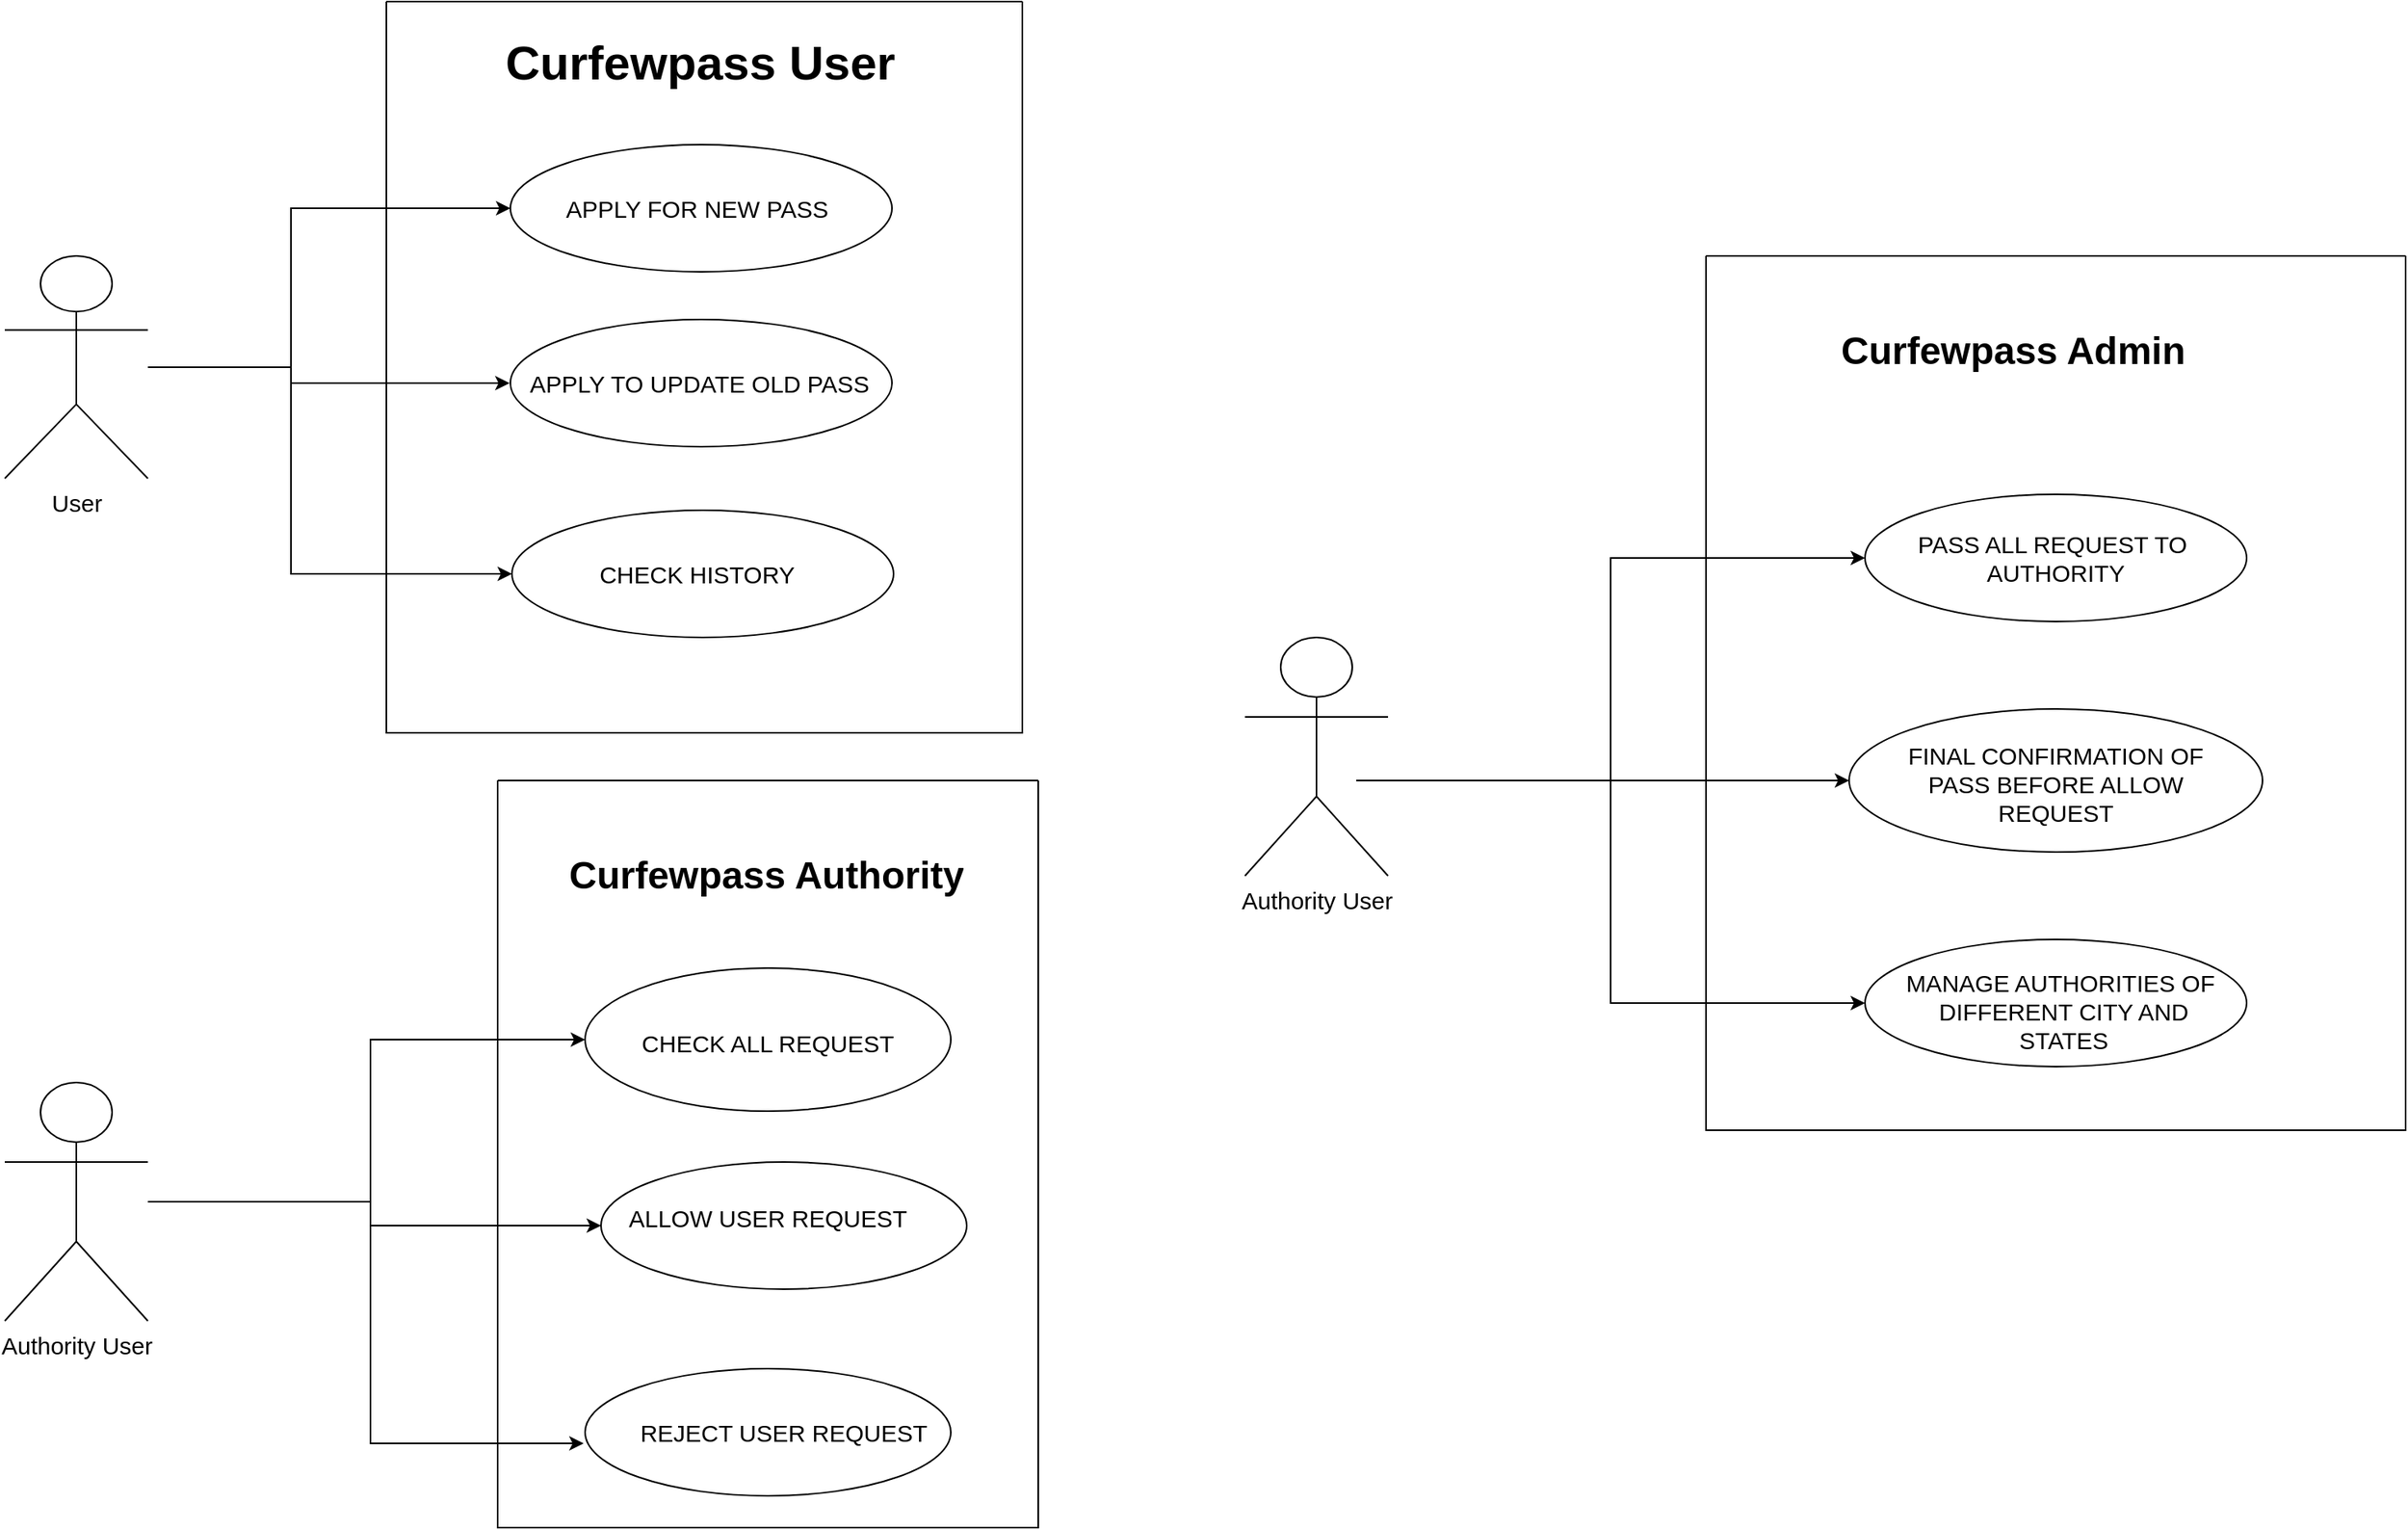 <mxfile version="17.2.2" type="device"><diagram id="QCN4S0yS_lcyQeRI3mhA" name="Page-1"><mxGraphModel dx="2076" dy="1170" grid="1" gridSize="10" guides="1" tooltips="1" connect="1" arrows="1" fold="1" page="1" pageScale="1" pageWidth="850" pageHeight="1100" math="0" shadow="0"><root><mxCell id="0"/><mxCell id="1" parent="0"/><mxCell id="ehw7Dv09o0LKN-NOaUzj-17" style="edgeStyle=orthogonalEdgeStyle;rounded=0;orthogonalLoop=1;jettySize=auto;html=1;fontSize=15;entryX=0;entryY=0.5;entryDx=0;entryDy=0;" parent="1" source="ehw7Dv09o0LKN-NOaUzj-4" target="ehw7Dv09o0LKN-NOaUzj-8" edge="1"><mxGeometry relative="1" as="geometry"><Array as="points"><mxPoint x="260" y="290"/><mxPoint x="260" y="190"/></Array></mxGeometry></mxCell><mxCell id="ehw7Dv09o0LKN-NOaUzj-18" style="edgeStyle=orthogonalEdgeStyle;rounded=0;orthogonalLoop=1;jettySize=auto;html=1;fontSize=15;" parent="1" source="ehw7Dv09o0LKN-NOaUzj-4" target="ehw7Dv09o0LKN-NOaUzj-12" edge="1"><mxGeometry relative="1" as="geometry"><Array as="points"><mxPoint x="260" y="290"/><mxPoint x="260" y="300"/></Array></mxGeometry></mxCell><mxCell id="ehw7Dv09o0LKN-NOaUzj-19" style="edgeStyle=orthogonalEdgeStyle;rounded=0;orthogonalLoop=1;jettySize=auto;html=1;fontSize=15;entryX=0;entryY=0.5;entryDx=0;entryDy=0;" parent="1" source="ehw7Dv09o0LKN-NOaUzj-4" target="ehw7Dv09o0LKN-NOaUzj-9" edge="1"><mxGeometry relative="1" as="geometry"><Array as="points"><mxPoint x="260" y="290"/><mxPoint x="260" y="420"/></Array></mxGeometry></mxCell><mxCell id="ehw7Dv09o0LKN-NOaUzj-4" value="&lt;div style=&quot;text-align: justify&quot;&gt;&lt;span style=&quot;font-size: 15px&quot;&gt;User&lt;/span&gt;&lt;/div&gt;" style="shape=umlActor;verticalLabelPosition=bottom;verticalAlign=top;html=1;outlineConnect=0;" parent="1" vertex="1"><mxGeometry x="80" y="220" width="90" height="140" as="geometry"/></mxCell><mxCell id="ehw7Dv09o0LKN-NOaUzj-6" value="" style="swimlane;startSize=0;fontSize=15;" parent="1" vertex="1"><mxGeometry x="320" y="60" width="400" height="460" as="geometry"/></mxCell><mxCell id="ehw7Dv09o0LKN-NOaUzj-7" value="&lt;h1&gt;Curfewpass User&lt;/h1&gt;" style="text;html=1;strokeColor=none;fillColor=none;spacing=5;spacingTop=-20;whiteSpace=wrap;overflow=hidden;rounded=0;fontSize=15;" parent="ehw7Dv09o0LKN-NOaUzj-6" vertex="1"><mxGeometry x="70" y="11" width="330" height="60" as="geometry"/></mxCell><mxCell id="ehw7Dv09o0LKN-NOaUzj-8" value="" style="ellipse;whiteSpace=wrap;html=1;fontSize=15;" parent="ehw7Dv09o0LKN-NOaUzj-6" vertex="1"><mxGeometry x="78" y="90" width="240" height="80" as="geometry"/></mxCell><mxCell id="ehw7Dv09o0LKN-NOaUzj-10" value="" style="ellipse;whiteSpace=wrap;html=1;fontSize=15;" parent="ehw7Dv09o0LKN-NOaUzj-6" vertex="1"><mxGeometry x="78" y="200" width="240" height="80" as="geometry"/></mxCell><mxCell id="ehw7Dv09o0LKN-NOaUzj-9" value="" style="ellipse;whiteSpace=wrap;html=1;fontSize=15;" parent="ehw7Dv09o0LKN-NOaUzj-6" vertex="1"><mxGeometry x="79" y="320" width="240" height="80" as="geometry"/></mxCell><mxCell id="ehw7Dv09o0LKN-NOaUzj-11" value="APPLY FOR NEW PASS" style="text;html=1;strokeColor=none;fillColor=none;align=center;verticalAlign=middle;whiteSpace=wrap;rounded=0;fontSize=15;" parent="ehw7Dv09o0LKN-NOaUzj-6" vertex="1"><mxGeometry x="107.5" y="115" width="175" height="30" as="geometry"/></mxCell><mxCell id="ehw7Dv09o0LKN-NOaUzj-12" value="APPLY TO UPDATE OLD PASS" style="text;html=1;strokeColor=none;fillColor=none;align=center;verticalAlign=middle;whiteSpace=wrap;rounded=0;fontSize=15;" parent="ehw7Dv09o0LKN-NOaUzj-6" vertex="1"><mxGeometry x="77.5" y="225" width="237.5" height="30" as="geometry"/></mxCell><mxCell id="ehw7Dv09o0LKN-NOaUzj-13" value="CHECK HISTORY" style="text;html=1;strokeColor=none;fillColor=none;align=center;verticalAlign=middle;whiteSpace=wrap;rounded=0;fontSize=15;" parent="ehw7Dv09o0LKN-NOaUzj-6" vertex="1"><mxGeometry x="122.5" y="345" width="145" height="30" as="geometry"/></mxCell><mxCell id="ehw7Dv09o0LKN-NOaUzj-35" style="edgeStyle=orthogonalEdgeStyle;rounded=0;orthogonalLoop=1;jettySize=auto;html=1;fontSize=12;entryX=0;entryY=0.5;entryDx=0;entryDy=0;" parent="1" source="ehw7Dv09o0LKN-NOaUzj-20" target="ehw7Dv09o0LKN-NOaUzj-25" edge="1"><mxGeometry relative="1" as="geometry"><Array as="points"><mxPoint x="310" y="815"/><mxPoint x="310" y="713"/></Array></mxGeometry></mxCell><mxCell id="ehw7Dv09o0LKN-NOaUzj-36" style="edgeStyle=orthogonalEdgeStyle;rounded=0;orthogonalLoop=1;jettySize=auto;html=1;fontSize=12;entryX=0;entryY=0.5;entryDx=0;entryDy=0;" parent="1" source="ehw7Dv09o0LKN-NOaUzj-20" target="ehw7Dv09o0LKN-NOaUzj-26" edge="1"><mxGeometry relative="1" as="geometry"><Array as="points"><mxPoint x="310" y="815"/><mxPoint x="310" y="830"/></Array></mxGeometry></mxCell><mxCell id="ehw7Dv09o0LKN-NOaUzj-37" style="edgeStyle=orthogonalEdgeStyle;rounded=0;orthogonalLoop=1;jettySize=auto;html=1;entryX=-0.004;entryY=0.588;entryDx=0;entryDy=0;entryPerimeter=0;fontSize=12;" parent="1" source="ehw7Dv09o0LKN-NOaUzj-20" target="ehw7Dv09o0LKN-NOaUzj-27" edge="1"><mxGeometry relative="1" as="geometry"><Array as="points"><mxPoint x="310" y="815"/><mxPoint x="310" y="967"/></Array></mxGeometry></mxCell><mxCell id="ehw7Dv09o0LKN-NOaUzj-20" value="Authority User" style="shape=umlActor;verticalLabelPosition=bottom;verticalAlign=top;html=1;outlineConnect=0;fontSize=15;" parent="1" vertex="1"><mxGeometry x="80" y="740" width="90" height="150" as="geometry"/></mxCell><mxCell id="ehw7Dv09o0LKN-NOaUzj-23" value="" style="swimlane;startSize=0;fontSize=15;" parent="1" vertex="1"><mxGeometry x="390" y="550" width="340" height="470" as="geometry"/></mxCell><mxCell id="ehw7Dv09o0LKN-NOaUzj-25" value="" style="ellipse;whiteSpace=wrap;html=1;fontSize=15;" parent="ehw7Dv09o0LKN-NOaUzj-23" vertex="1"><mxGeometry x="55" y="118" width="230" height="90" as="geometry"/></mxCell><mxCell id="ehw7Dv09o0LKN-NOaUzj-27" value="" style="ellipse;whiteSpace=wrap;html=1;fontSize=15;" parent="ehw7Dv09o0LKN-NOaUzj-23" vertex="1"><mxGeometry x="55" y="370" width="230" height="80" as="geometry"/></mxCell><mxCell id="ehw7Dv09o0LKN-NOaUzj-26" value="" style="ellipse;whiteSpace=wrap;html=1;fontSize=15;" parent="ehw7Dv09o0LKN-NOaUzj-23" vertex="1"><mxGeometry x="65" y="240" width="230" height="80" as="geometry"/></mxCell><mxCell id="ehw7Dv09o0LKN-NOaUzj-30" value="&lt;h1&gt;&lt;font style=&quot;font-size: 24px&quot;&gt;Curfewpass Authority&lt;/font&gt;&lt;/h1&gt;" style="text;html=1;strokeColor=none;fillColor=none;spacing=5;spacingTop=-20;whiteSpace=wrap;overflow=hidden;rounded=0;fontSize=15;" parent="ehw7Dv09o0LKN-NOaUzj-23" vertex="1"><mxGeometry x="40" y="30" width="330" height="80" as="geometry"/></mxCell><mxCell id="ehw7Dv09o0LKN-NOaUzj-32" value="CHECK ALL REQUEST" style="text;html=1;strokeColor=none;fillColor=none;align=center;verticalAlign=middle;whiteSpace=wrap;rounded=0;fontSize=15;" parent="ehw7Dv09o0LKN-NOaUzj-23" vertex="1"><mxGeometry x="65" y="150" width="210" height="30" as="geometry"/></mxCell><mxCell id="ehw7Dv09o0LKN-NOaUzj-34" value="ALLOW USER REQUEST" style="text;html=1;strokeColor=none;fillColor=none;align=center;verticalAlign=middle;whiteSpace=wrap;rounded=0;fontSize=15;" parent="ehw7Dv09o0LKN-NOaUzj-23" vertex="1"><mxGeometry x="65" y="260" width="210" height="30" as="geometry"/></mxCell><mxCell id="ehw7Dv09o0LKN-NOaUzj-33" value="REJECT USER REQUEST" style="text;html=1;strokeColor=none;fillColor=none;align=center;verticalAlign=middle;whiteSpace=wrap;rounded=0;fontSize=15;" parent="ehw7Dv09o0LKN-NOaUzj-23" vertex="1"><mxGeometry x="75" y="395" width="210" height="30" as="geometry"/></mxCell><mxCell id="ehw7Dv09o0LKN-NOaUzj-50" style="edgeStyle=orthogonalEdgeStyle;rounded=0;orthogonalLoop=1;jettySize=auto;html=1;entryX=0;entryY=0.5;entryDx=0;entryDy=0;fontSize=12;" parent="1" target="ehw7Dv09o0LKN-NOaUzj-42" edge="1"><mxGeometry relative="1" as="geometry"><mxPoint x="930" y="550" as="sourcePoint"/><Array as="points"><mxPoint x="1090" y="550"/><mxPoint x="1090" y="410"/></Array></mxGeometry></mxCell><mxCell id="ehw7Dv09o0LKN-NOaUzj-51" style="edgeStyle=orthogonalEdgeStyle;rounded=0;orthogonalLoop=1;jettySize=auto;html=1;fontSize=12;entryX=0;entryY=0.5;entryDx=0;entryDy=0;" parent="1" target="ehw7Dv09o0LKN-NOaUzj-44" edge="1"><mxGeometry relative="1" as="geometry"><mxPoint x="930" y="550" as="sourcePoint"/><Array as="points"><mxPoint x="1100" y="550"/><mxPoint x="1100" y="550"/></Array></mxGeometry></mxCell><mxCell id="ehw7Dv09o0LKN-NOaUzj-52" style="edgeStyle=orthogonalEdgeStyle;rounded=0;orthogonalLoop=1;jettySize=auto;html=1;entryX=0;entryY=0.5;entryDx=0;entryDy=0;fontSize=12;" parent="1" target="ehw7Dv09o0LKN-NOaUzj-43" edge="1"><mxGeometry relative="1" as="geometry"><mxPoint x="930" y="550" as="sourcePoint"/><Array as="points"><mxPoint x="1090" y="550"/><mxPoint x="1090" y="690"/></Array></mxGeometry></mxCell><mxCell id="ehw7Dv09o0LKN-NOaUzj-39" value="Authority User" style="shape=umlActor;verticalLabelPosition=bottom;verticalAlign=top;html=1;outlineConnect=0;fontSize=15;" parent="1" vertex="1"><mxGeometry x="860" y="460" width="90" height="150" as="geometry"/></mxCell><mxCell id="ehw7Dv09o0LKN-NOaUzj-41" value="" style="swimlane;startSize=0;fontSize=12;" parent="1" vertex="1"><mxGeometry x="1150" y="220" width="440" height="550" as="geometry"/></mxCell><mxCell id="ehw7Dv09o0LKN-NOaUzj-42" value="" style="ellipse;whiteSpace=wrap;html=1;fontSize=15;" parent="ehw7Dv09o0LKN-NOaUzj-41" vertex="1"><mxGeometry x="100" y="150" width="240" height="80" as="geometry"/></mxCell><mxCell id="ehw7Dv09o0LKN-NOaUzj-44" value="" style="ellipse;whiteSpace=wrap;html=1;fontSize=15;" parent="ehw7Dv09o0LKN-NOaUzj-41" vertex="1"><mxGeometry x="90" y="285" width="260" height="90" as="geometry"/></mxCell><mxCell id="ehw7Dv09o0LKN-NOaUzj-43" value="" style="ellipse;whiteSpace=wrap;html=1;fontSize=15;" parent="ehw7Dv09o0LKN-NOaUzj-41" vertex="1"><mxGeometry x="100" y="430" width="240" height="80" as="geometry"/></mxCell><mxCell id="ehw7Dv09o0LKN-NOaUzj-46" value="&lt;h1&gt;&lt;font style=&quot;font-size: 24px&quot;&gt;Curfewpass Admin&lt;/font&gt;&lt;/h1&gt;" style="text;html=1;strokeColor=none;fillColor=none;spacing=5;spacingTop=-20;whiteSpace=wrap;overflow=hidden;rounded=0;fontSize=15;" parent="ehw7Dv09o0LKN-NOaUzj-41" vertex="1"><mxGeometry x="80" y="30" width="330" height="80" as="geometry"/></mxCell><mxCell id="ehw7Dv09o0LKN-NOaUzj-47" value="PASS ALL REQUEST TO&amp;nbsp;&lt;br&gt;AUTHORITY" style="text;html=1;strokeColor=none;fillColor=none;align=center;verticalAlign=middle;whiteSpace=wrap;rounded=0;fontSize=15;" parent="ehw7Dv09o0LKN-NOaUzj-41" vertex="1"><mxGeometry x="115" y="162.5" width="210" height="55" as="geometry"/></mxCell><mxCell id="ehw7Dv09o0LKN-NOaUzj-48" value="FINAL CONFIRMATION OF PASS BEFORE ALLOW REQUEST" style="text;html=1;strokeColor=none;fillColor=none;align=center;verticalAlign=middle;whiteSpace=wrap;rounded=0;fontSize=15;" parent="ehw7Dv09o0LKN-NOaUzj-41" vertex="1"><mxGeometry x="115" y="303" width="210" height="57" as="geometry"/></mxCell><mxCell id="ehw7Dv09o0LKN-NOaUzj-49" value="MANAGE AUTHORITIES OF&amp;nbsp;&lt;br&gt;DIFFERENT CITY AND STATES" style="text;html=1;strokeColor=none;fillColor=none;align=center;verticalAlign=middle;whiteSpace=wrap;rounded=0;fontSize=15;" parent="ehw7Dv09o0LKN-NOaUzj-41" vertex="1"><mxGeometry x="120" y="440" width="210" height="70" as="geometry"/></mxCell><mxCell id="3LTyH7CjOB8GDK_nZSoY-2" style="edgeStyle=orthogonalEdgeStyle;rounded=0;orthogonalLoop=1;jettySize=auto;html=1;exitX=0;exitY=0.5;exitDx=0;exitDy=0;" edge="1" parent="1" source="ehw7Dv09o0LKN-NOaUzj-9"><mxGeometry relative="1" as="geometry"><mxPoint x="398.923" y="420" as="targetPoint"/></mxGeometry></mxCell></root></mxGraphModel></diagram></mxfile>